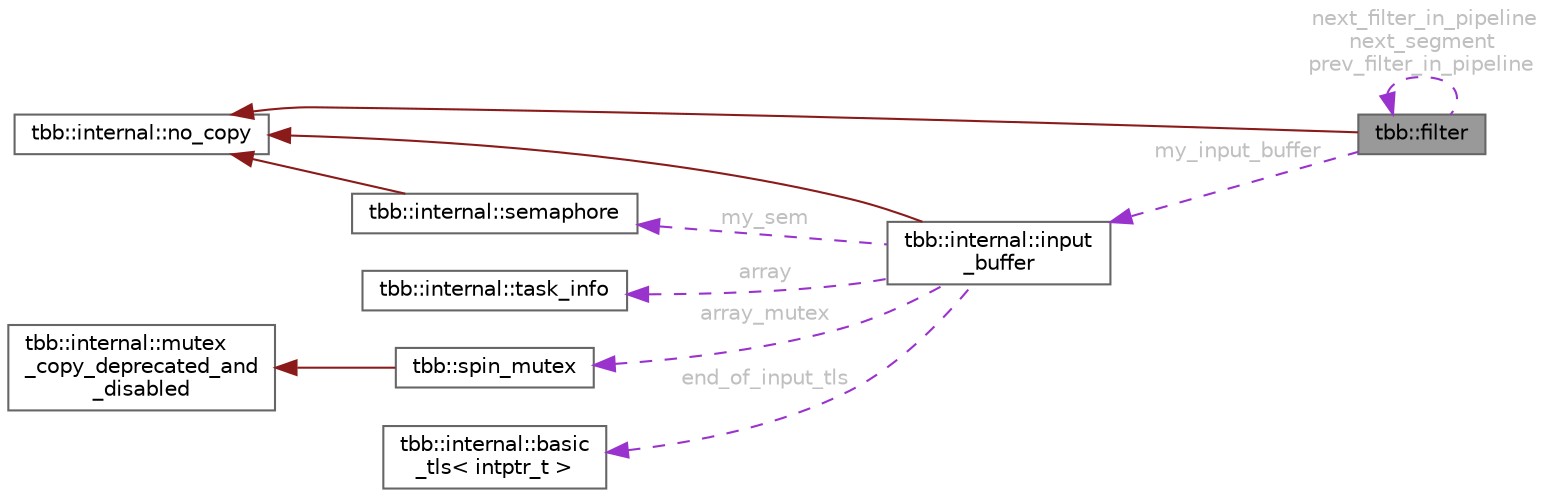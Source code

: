 digraph "tbb::filter"
{
 // LATEX_PDF_SIZE
  bgcolor="transparent";
  edge [fontname=Helvetica,fontsize=10,labelfontname=Helvetica,labelfontsize=10];
  node [fontname=Helvetica,fontsize=10,shape=box,height=0.2,width=0.4];
  rankdir="LR";
  Node1 [id="Node000001",label="tbb::filter",height=0.2,width=0.4,color="gray40", fillcolor="grey60", style="filled", fontcolor="black",tooltip="A stage in a pipeline."];
  Node2 -> Node1 [id="edge1_Node000001_Node000002",dir="back",color="firebrick4",style="solid",tooltip=" "];
  Node2 [id="Node000002",label="tbb::internal::no_copy",height=0.2,width=0.4,color="gray40", fillcolor="white", style="filled",tooltip=" "];
  Node1 -> Node1 [id="edge2_Node000001_Node000001",dir="back",color="darkorchid3",style="dashed",tooltip=" ",label=" next_filter_in_pipeline\nnext_segment\nprev_filter_in_pipeline",fontcolor="grey" ];
  Node3 -> Node1 [id="edge3_Node000001_Node000003",dir="back",color="darkorchid3",style="dashed",tooltip=" ",label=" my_input_buffer",fontcolor="grey" ];
  Node3 [id="Node000003",label="tbb::internal::input\l_buffer",height=0.2,width=0.4,color="gray40", fillcolor="white", style="filled",URL="$classtbb_1_1internal_1_1input__buffer.html",tooltip="A buffer of input items for a filter."];
  Node2 -> Node3 [id="edge4_Node000003_Node000002",dir="back",color="firebrick4",style="solid",tooltip=" "];
  Node4 -> Node3 [id="edge5_Node000003_Node000004",dir="back",color="darkorchid3",style="dashed",tooltip=" ",label=" array",fontcolor="grey" ];
  Node4 [id="Node000004",label="tbb::internal::task_info",height=0.2,width=0.4,color="gray40", fillcolor="white", style="filled",URL="$structtbb_1_1internal_1_1task__info.html",tooltip="This structure is used to store task information in a input buffer"];
  Node5 -> Node3 [id="edge6_Node000003_Node000005",dir="back",color="darkorchid3",style="dashed",tooltip=" ",label=" my_sem",fontcolor="grey" ];
  Node5 [id="Node000005",label="tbb::internal::semaphore",height=0.2,width=0.4,color="gray40", fillcolor="white", style="filled",URL="$classtbb_1_1internal_1_1semaphore.html",tooltip="Edsger Dijkstra's counting semaphore"];
  Node2 -> Node5 [id="edge7_Node000005_Node000002",dir="back",color="firebrick4",style="solid",tooltip=" "];
  Node6 -> Node3 [id="edge8_Node000003_Node000006",dir="back",color="darkorchid3",style="dashed",tooltip=" ",label=" array_mutex",fontcolor="grey" ];
  Node6 [id="Node000006",label="tbb::spin_mutex",height=0.2,width=0.4,color="gray40", fillcolor="white", style="filled",URL="$classtbb_1_1spin__mutex.html",tooltip="A lock that occupies a single byte."];
  Node7 -> Node6 [id="edge9_Node000006_Node000007",dir="back",color="firebrick4",style="solid",tooltip=" "];
  Node7 [id="Node000007",label="tbb::internal::mutex\l_copy_deprecated_and\l_disabled",height=0.2,width=0.4,color="gray40", fillcolor="white", style="filled",tooltip=" "];
  Node8 -> Node3 [id="edge10_Node000003_Node000008",dir="back",color="darkorchid3",style="dashed",tooltip=" ",label=" end_of_input_tls",fontcolor="grey" ];
  Node8 [id="Node000008",label="tbb::internal::basic\l_tls\< intptr_t \>",height=0.2,width=0.4,color="gray40", fillcolor="white", style="filled",URL="$classtbb_1_1internal_1_1basic__tls.html",tooltip=" "];
}
